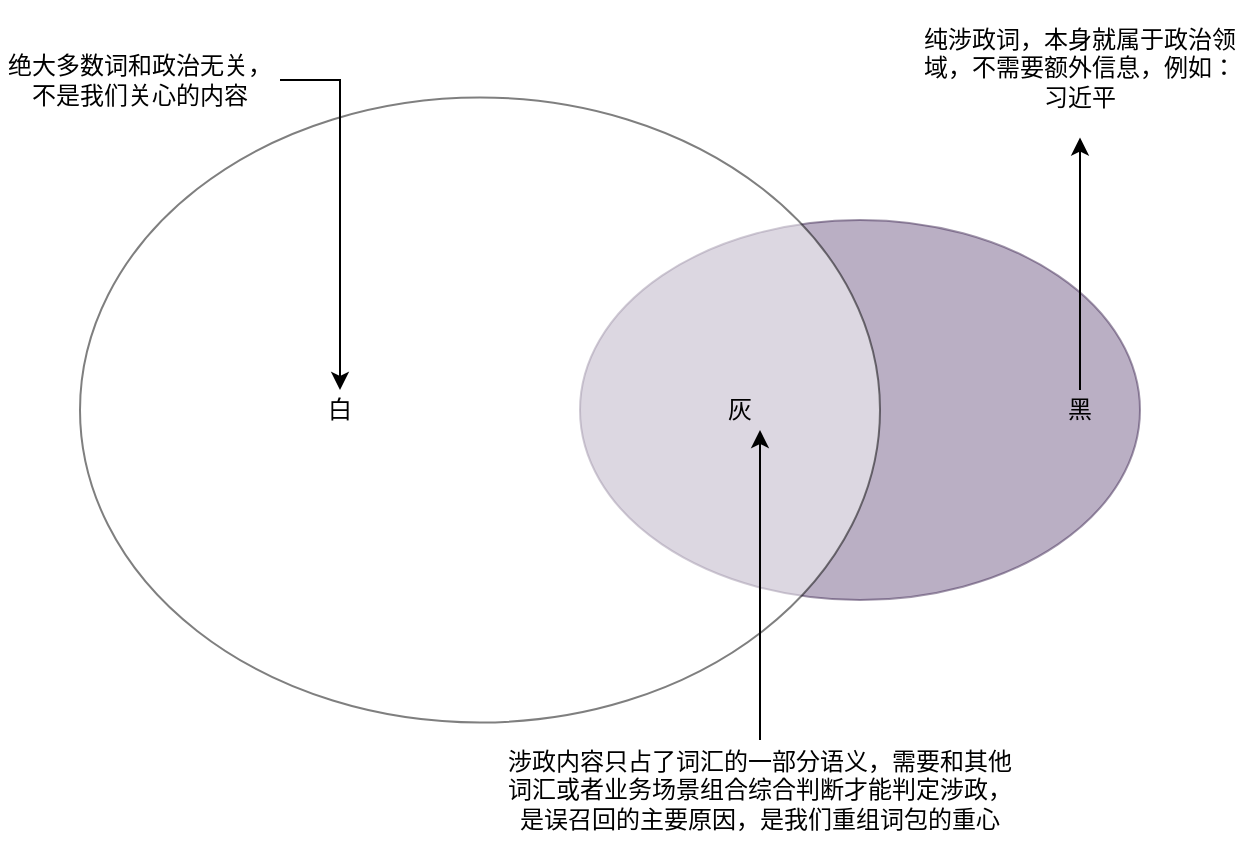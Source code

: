 <mxfile version="14.8.6" type="github">
  <diagram id="9dhxcd5zLiCDGKyovFnX" name="Page-1">
    <mxGraphModel dx="1722" dy="941" grid="1" gridSize="10" guides="1" tooltips="1" connect="1" arrows="1" fold="1" page="1" pageScale="1" pageWidth="827" pageHeight="1169" math="0" shadow="0">
      <root>
        <mxCell id="0" />
        <mxCell id="1" parent="0" />
        <mxCell id="9xFqVU6_xqyPHwNH9stn-2" value="" style="ellipse;whiteSpace=wrap;html=1;sketch=0;shadow=0;fillColor=#76608a;strokeColor=#432D57;fontColor=#ffffff;opacity=50;" vertex="1" parent="1">
          <mxGeometry x="410" y="510" width="280" height="190" as="geometry" />
        </mxCell>
        <mxCell id="9xFqVU6_xqyPHwNH9stn-4" value="" style="ellipse;whiteSpace=wrap;html=1;shadow=0;sketch=0;gradientDirection=west;opacity=50;" vertex="1" parent="1">
          <mxGeometry x="160" y="448.75" width="400" height="312.5" as="geometry" />
        </mxCell>
        <mxCell id="9xFqVU6_xqyPHwNH9stn-5" value="白" style="text;html=1;strokeColor=none;fillColor=none;align=center;verticalAlign=middle;whiteSpace=wrap;rounded=0;shadow=0;sketch=0;" vertex="1" parent="1">
          <mxGeometry x="270" y="595" width="40" height="20" as="geometry" />
        </mxCell>
        <mxCell id="9xFqVU6_xqyPHwNH9stn-13" value="" style="edgeStyle=orthogonalEdgeStyle;rounded=0;orthogonalLoop=1;jettySize=auto;html=1;" edge="1" parent="1" source="9xFqVU6_xqyPHwNH9stn-6" target="9xFqVU6_xqyPHwNH9stn-12">
          <mxGeometry relative="1" as="geometry" />
        </mxCell>
        <mxCell id="9xFqVU6_xqyPHwNH9stn-6" value="黑" style="text;html=1;strokeColor=none;fillColor=none;align=center;verticalAlign=middle;whiteSpace=wrap;rounded=0;shadow=0;sketch=0;" vertex="1" parent="1">
          <mxGeometry x="640" y="595" width="40" height="20" as="geometry" />
        </mxCell>
        <mxCell id="9xFqVU6_xqyPHwNH9stn-7" value="灰" style="text;html=1;strokeColor=none;fillColor=none;align=center;verticalAlign=middle;whiteSpace=wrap;rounded=0;shadow=0;sketch=0;" vertex="1" parent="1">
          <mxGeometry x="470" y="595" width="40" height="20" as="geometry" />
        </mxCell>
        <mxCell id="9xFqVU6_xqyPHwNH9stn-9" style="edgeStyle=orthogonalEdgeStyle;rounded=0;orthogonalLoop=1;jettySize=auto;html=1;entryX=0.5;entryY=0;entryDx=0;entryDy=0;" edge="1" parent="1" source="9xFqVU6_xqyPHwNH9stn-8" target="9xFqVU6_xqyPHwNH9stn-5">
          <mxGeometry relative="1" as="geometry" />
        </mxCell>
        <mxCell id="9xFqVU6_xqyPHwNH9stn-8" value="绝大多数词和政治无关，不是我们关心的内容" style="text;html=1;strokeColor=none;fillColor=none;align=center;verticalAlign=middle;whiteSpace=wrap;rounded=0;shadow=0;sketch=0;" vertex="1" parent="1">
          <mxGeometry x="120" y="400" width="140" height="80" as="geometry" />
        </mxCell>
        <mxCell id="9xFqVU6_xqyPHwNH9stn-11" style="edgeStyle=orthogonalEdgeStyle;rounded=0;orthogonalLoop=1;jettySize=auto;html=1;entryX=0.75;entryY=1;entryDx=0;entryDy=0;" edge="1" parent="1" source="9xFqVU6_xqyPHwNH9stn-10" target="9xFqVU6_xqyPHwNH9stn-7">
          <mxGeometry relative="1" as="geometry" />
        </mxCell>
        <mxCell id="9xFqVU6_xqyPHwNH9stn-10" value="涉政内容只占了词汇的一部分语义，需要和其他词汇或者业务场景组合综合判断才能判定涉政，是误召回的主要原因，是我们重组词包的重心" style="text;html=1;strokeColor=none;fillColor=none;align=center;verticalAlign=middle;whiteSpace=wrap;rounded=0;shadow=0;sketch=0;" vertex="1" parent="1">
          <mxGeometry x="370" y="770" width="260" height="50" as="geometry" />
        </mxCell>
        <mxCell id="9xFqVU6_xqyPHwNH9stn-12" value="纯涉政词，本身就属于政治领域，不需要额外信息，例如：习近平" style="text;html=1;strokeColor=none;fillColor=none;align=center;verticalAlign=middle;whiteSpace=wrap;rounded=0;shadow=0;sketch=0;" vertex="1" parent="1">
          <mxGeometry x="580" y="400" width="160" height="68.75" as="geometry" />
        </mxCell>
      </root>
    </mxGraphModel>
  </diagram>
</mxfile>
